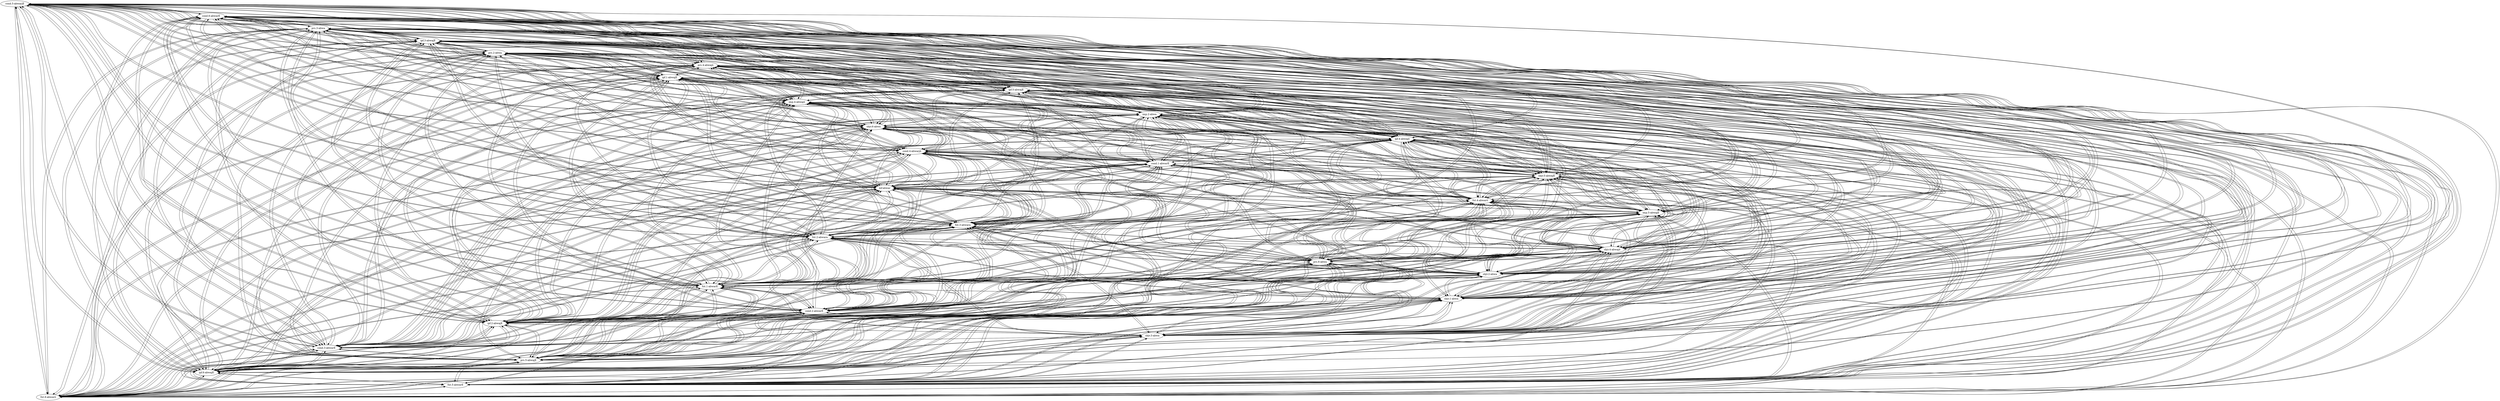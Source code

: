 strict digraph G {
"cond.5-abwarjE" [weight="0.45"];
"cond.6-abwarE" [weight="0.45"];
"fut.6-abwarô" [weight="0.45"];
"fut.5-abwarE" [weight="0.45"];
"ipf.6-abwajE" [weight="0.96"];
"prs.5-abwajE" [weight="0.96"];
"cond.3-abwarE" [weight="0.45"];
"sbjv.3-abwa" [weight="0.36"];
"ipf.2-abwajE" [weight="0.96"];
"cond.2-abwarE" [weight="0.45"];
"sbjv.1-abwa" [weight="0.36"];
"fut.1-abwarE" [weight="0.45"];
"sbjv.2-abwa" [weight="0.36"];
"prs.6-abwa" [weight="0.36"];
"sbjv.4-abwajô" [weight="0.86"];
"fut.2-abwara" [weight="0.45"];
"fut.3-abwara" [weight="0.45"];
"imp.5-abwajE" [weight="0.96"];
"fut.4-abwarô" [weight="0.45"];
"inf-abwar" [weight="0.09"];
"sbjv.5-abwajE" [weight="0.86"];
"cond.1-abwarE" [weight="0.45"];
"cond.4-abwarjô" [weight="0.45"];
"ipf.4-abwajô" [weight="0.86"];
"sbjv.6-abwa" [weight="0.36"];
"imp.2-abwa" [weight="0.5"];
"imp.4-abwajô" [weight="0.96"];
"ipf.5-abwajE" [weight="0.86"];
"ipf.1-abwajE" [weight="0.96"];
"prs.4-abwajô" [weight="0.96"];
"prs.2-abwa" [weight="0.5"];
"ipf.3-abwajE" [weight="0.96"];
"prs.3-abwa" [weight="0.5"];
"prs.5-abwajE" -> "cond.5-abwarjE"  [weight="0.1305"];
"prs.5-abwajE" -> "cond.6-abwarE"  [weight="0.1305"];
"prs.5-abwajE" -> "fut.5-abwarE"  [weight="0.1305"];
"prs.5-abwajE" -> "ipf.6-abwajE"  [weight="0.96"];
"prs.5-abwajE" -> "fut.6-abwarô"  [weight="0.1305"];
"prs.5-abwajE" -> "cond.3-abwarE"  [weight="0.1305"];
"prs.5-abwajE" -> "sbjv.3-abwa"  [weight="0.1224"];
"prs.5-abwajE" -> "ipf.2-abwajE"  [weight="0.96"];
"prs.5-abwajE" -> "prs.6-abwa"  [weight="0.1512"];
"prs.5-abwajE" -> "sbjv.1-abwa"  [weight="0.1224"];
"prs.5-abwajE" -> "fut.1-abwarE"  [weight="0.1305"];
"prs.5-abwajE" -> "sbjv.2-abwa"  [weight="0.1224"];
"prs.5-abwajE" -> "sbjv.4-abwajô"  [weight="0.86"];
"prs.5-abwajE" -> "fut.2-abwara"  [weight="0.1305"];
"prs.5-abwajE" -> "fut.3-abwara"  [weight="0.1305"];
"prs.5-abwajE" -> "imp.5-abwajE"  [weight="0.96"];
"prs.5-abwajE" -> "fut.4-abwarô"  [weight="0.1305"];
"prs.5-abwajE" -> "inf-abwar"  [weight="0.0108"];
"prs.5-abwajE" -> "sbjv.5-abwajE"  [weight="0.86"];
"prs.5-abwajE" -> "cond.1-abwarE"  [weight="0.1305"];
"prs.5-abwajE" -> "cond.4-abwarjô"  [weight="0.1305"];
"prs.5-abwajE" -> "ipf.4-abwajô"  [weight="0.86"];
"prs.5-abwajE" -> "sbjv.6-abwa"  [weight="0.1224"];
"prs.5-abwajE" -> "imp.2-abwa"  [weight="0.15"];
"prs.5-abwajE" -> "imp.4-abwajô"  [weight="0.96"];
"prs.5-abwajE" -> "ipf.5-abwajE"  [weight="0.86"];
"prs.5-abwajE" -> "ipf.1-abwajE"  [weight="0.96"];
"prs.5-abwajE" -> "prs.4-abwajô"  [weight="0.96"];
"prs.5-abwajE" -> "prs.2-abwa"  [weight="0.15"];
"prs.5-abwajE" -> "cond.2-abwarE"  [weight="0.1305"];
"prs.5-abwajE" -> "ipf.3-abwajE"  [weight="0.96"];
"prs.5-abwajE" -> "prs.3-abwa"  [weight="0.15"];
"cond.5-abwarjE" -> "prs.5-abwajE"  [weight="0.96"];
"cond.5-abwarjE" -> "cond.6-abwarE"  [weight="0.45"];
"cond.5-abwarjE" -> "fut.5-abwarE"  [weight="0.45"];
"cond.5-abwarjE" -> "ipf.6-abwajE"  [weight="0.96"];
"cond.5-abwarjE" -> "fut.6-abwarô"  [weight="0.45"];
"cond.5-abwarjE" -> "cond.3-abwarE"  [weight="0.45"];
"cond.5-abwarjE" -> "sbjv.3-abwa"  [weight="0.27"];
"cond.5-abwarjE" -> "ipf.2-abwajE"  [weight="0.96"];
"cond.5-abwarjE" -> "prs.6-abwa"  [weight="0.27"];
"cond.5-abwarjE" -> "sbjv.1-abwa"  [weight="0.27"];
"cond.5-abwarjE" -> "fut.1-abwarE"  [weight="0.45"];
"cond.5-abwarjE" -> "sbjv.2-abwa"  [weight="0.27"];
"cond.5-abwarjE" -> "sbjv.4-abwajô"  [weight="0.86"];
"cond.5-abwarjE" -> "fut.2-abwara"  [weight="0.45"];
"cond.5-abwarjE" -> "fut.3-abwara"  [weight="0.45"];
"cond.5-abwarjE" -> "imp.5-abwajE"  [weight="0.96"];
"cond.5-abwarjE" -> "fut.4-abwarô"  [weight="0.45"];
"cond.5-abwarjE" -> "inf-abwar"  [weight="0.0135"];
"cond.5-abwarjE" -> "sbjv.5-abwajE"  [weight="0.86"];
"cond.5-abwarjE" -> "cond.1-abwarE"  [weight="0.45"];
"cond.5-abwarjE" -> "cond.4-abwarjô"  [weight="0.45"];
"cond.5-abwarjE" -> "ipf.4-abwajô"  [weight="0.86"];
"cond.5-abwarjE" -> "sbjv.6-abwa"  [weight="0.27"];
"cond.5-abwarjE" -> "imp.2-abwa"  [weight="0.5"];
"cond.5-abwarjE" -> "imp.4-abwajô"  [weight="0.96"];
"cond.5-abwarjE" -> "ipf.5-abwajE"  [weight="0.86"];
"cond.5-abwarjE" -> "ipf.1-abwajE"  [weight="0.96"];
"cond.5-abwarjE" -> "prs.4-abwajô"  [weight="0.96"];
"cond.5-abwarjE" -> "prs.2-abwa"  [weight="0.5"];
"cond.5-abwarjE" -> "cond.2-abwarE"  [weight="0.45"];
"cond.5-abwarjE" -> "ipf.3-abwajE"  [weight="0.96"];
"cond.5-abwarjE" -> "prs.3-abwa"  [weight="0.5"];
"cond.6-abwarE" -> "prs.5-abwajE"  [weight="0.96"];
"cond.6-abwarE" -> "cond.5-abwarjE"  [weight="0.45"];
"cond.6-abwarE" -> "fut.5-abwarE"  [weight="0.45"];
"cond.6-abwarE" -> "ipf.6-abwajE"  [weight="0.96"];
"cond.6-abwarE" -> "fut.6-abwarô"  [weight="0.45"];
"cond.6-abwarE" -> "cond.3-abwarE"  [weight="0.45"];
"cond.6-abwarE" -> "sbjv.3-abwa"  [weight="0.27"];
"cond.6-abwarE" -> "ipf.2-abwajE"  [weight="0.96"];
"cond.6-abwarE" -> "prs.6-abwa"  [weight="0.27"];
"cond.6-abwarE" -> "sbjv.1-abwa"  [weight="0.27"];
"cond.6-abwarE" -> "fut.1-abwarE"  [weight="0.45"];
"cond.6-abwarE" -> "sbjv.2-abwa"  [weight="0.27"];
"cond.6-abwarE" -> "sbjv.4-abwajô"  [weight="0.86"];
"cond.6-abwarE" -> "fut.2-abwara"  [weight="0.45"];
"cond.6-abwarE" -> "fut.3-abwara"  [weight="0.45"];
"cond.6-abwarE" -> "imp.5-abwajE"  [weight="0.96"];
"cond.6-abwarE" -> "fut.4-abwarô"  [weight="0.45"];
"cond.6-abwarE" -> "inf-abwar"  [weight="0.0135"];
"cond.6-abwarE" -> "sbjv.5-abwajE"  [weight="0.86"];
"cond.6-abwarE" -> "cond.1-abwarE"  [weight="0.45"];
"cond.6-abwarE" -> "cond.4-abwarjô"  [weight="0.45"];
"cond.6-abwarE" -> "ipf.4-abwajô"  [weight="0.86"];
"cond.6-abwarE" -> "sbjv.6-abwa"  [weight="0.27"];
"cond.6-abwarE" -> "imp.2-abwa"  [weight="0.5"];
"cond.6-abwarE" -> "imp.4-abwajô"  [weight="0.96"];
"cond.6-abwarE" -> "ipf.5-abwajE"  [weight="0.86"];
"cond.6-abwarE" -> "ipf.1-abwajE"  [weight="0.96"];
"cond.6-abwarE" -> "prs.4-abwajô"  [weight="0.96"];
"cond.6-abwarE" -> "prs.2-abwa"  [weight="0.5"];
"cond.6-abwarE" -> "cond.2-abwarE"  [weight="0.45"];
"cond.6-abwarE" -> "ipf.3-abwajE"  [weight="0.96"];
"cond.6-abwarE" -> "prs.3-abwa"  [weight="0.5"];
"fut.5-abwarE" -> "prs.5-abwajE"  [weight="0.96"];
"fut.5-abwarE" -> "cond.5-abwarjE"  [weight="0.45"];
"fut.5-abwarE" -> "cond.6-abwarE"  [weight="0.45"];
"fut.5-abwarE" -> "ipf.6-abwajE"  [weight="0.96"];
"fut.5-abwarE" -> "fut.6-abwarô"  [weight="0.45"];
"fut.5-abwarE" -> "cond.3-abwarE"  [weight="0.45"];
"fut.5-abwarE" -> "sbjv.3-abwa"  [weight="0.27"];
"fut.5-abwarE" -> "ipf.2-abwajE"  [weight="0.96"];
"fut.5-abwarE" -> "prs.6-abwa"  [weight="0.27"];
"fut.5-abwarE" -> "sbjv.1-abwa"  [weight="0.27"];
"fut.5-abwarE" -> "fut.1-abwarE"  [weight="0.45"];
"fut.5-abwarE" -> "sbjv.2-abwa"  [weight="0.27"];
"fut.5-abwarE" -> "sbjv.4-abwajô"  [weight="0.86"];
"fut.5-abwarE" -> "fut.2-abwara"  [weight="0.45"];
"fut.5-abwarE" -> "fut.3-abwara"  [weight="0.45"];
"fut.5-abwarE" -> "imp.5-abwajE"  [weight="0.96"];
"fut.5-abwarE" -> "fut.4-abwarô"  [weight="0.45"];
"fut.5-abwarE" -> "inf-abwar"  [weight="0.0135"];
"fut.5-abwarE" -> "sbjv.5-abwajE"  [weight="0.86"];
"fut.5-abwarE" -> "cond.1-abwarE"  [weight="0.45"];
"fut.5-abwarE" -> "cond.4-abwarjô"  [weight="0.45"];
"fut.5-abwarE" -> "ipf.4-abwajô"  [weight="0.86"];
"fut.5-abwarE" -> "sbjv.6-abwa"  [weight="0.27"];
"fut.5-abwarE" -> "imp.2-abwa"  [weight="0.5"];
"fut.5-abwarE" -> "imp.4-abwajô"  [weight="0.96"];
"fut.5-abwarE" -> "ipf.5-abwajE"  [weight="0.86"];
"fut.5-abwarE" -> "ipf.1-abwajE"  [weight="0.96"];
"fut.5-abwarE" -> "prs.4-abwajô"  [weight="0.96"];
"fut.5-abwarE" -> "prs.2-abwa"  [weight="0.5"];
"fut.5-abwarE" -> "cond.2-abwarE"  [weight="0.45"];
"fut.5-abwarE" -> "ipf.3-abwajE"  [weight="0.96"];
"fut.5-abwarE" -> "prs.3-abwa"  [weight="0.5"];
"ipf.6-abwajE" -> "prs.5-abwajE"  [weight="0.96"];
"ipf.6-abwajE" -> "cond.5-abwarjE"  [weight="0.1305"];
"ipf.6-abwajE" -> "cond.6-abwarE"  [weight="0.1305"];
"ipf.6-abwajE" -> "fut.5-abwarE"  [weight="0.1305"];
"ipf.6-abwajE" -> "fut.6-abwarô"  [weight="0.1305"];
"ipf.6-abwajE" -> "cond.3-abwarE"  [weight="0.1305"];
"ipf.6-abwajE" -> "sbjv.3-abwa"  [weight="0.1224"];
"ipf.6-abwajE" -> "ipf.2-abwajE"  [weight="0.96"];
"ipf.6-abwajE" -> "prs.6-abwa"  [weight="0.1512"];
"ipf.6-abwajE" -> "sbjv.1-abwa"  [weight="0.1224"];
"ipf.6-abwajE" -> "fut.1-abwarE"  [weight="0.1305"];
"ipf.6-abwajE" -> "sbjv.2-abwa"  [weight="0.1224"];
"ipf.6-abwajE" -> "sbjv.4-abwajô"  [weight="0.86"];
"ipf.6-abwajE" -> "fut.2-abwara"  [weight="0.1305"];
"ipf.6-abwajE" -> "fut.3-abwara"  [weight="0.1305"];
"ipf.6-abwajE" -> "imp.5-abwajE"  [weight="0.96"];
"ipf.6-abwajE" -> "fut.4-abwarô"  [weight="0.1305"];
"ipf.6-abwajE" -> "inf-abwar"  [weight="0.0108"];
"ipf.6-abwajE" -> "sbjv.5-abwajE"  [weight="0.86"];
"ipf.6-abwajE" -> "cond.1-abwarE"  [weight="0.1305"];
"ipf.6-abwajE" -> "cond.4-abwarjô"  [weight="0.1305"];
"ipf.6-abwajE" -> "ipf.4-abwajô"  [weight="0.86"];
"ipf.6-abwajE" -> "sbjv.6-abwa"  [weight="0.1224"];
"ipf.6-abwajE" -> "imp.2-abwa"  [weight="0.15"];
"ipf.6-abwajE" -> "imp.4-abwajô"  [weight="0.96"];
"ipf.6-abwajE" -> "ipf.5-abwajE"  [weight="0.86"];
"ipf.6-abwajE" -> "ipf.1-abwajE"  [weight="0.96"];
"ipf.6-abwajE" -> "prs.4-abwajô"  [weight="0.96"];
"ipf.6-abwajE" -> "prs.2-abwa"  [weight="0.15"];
"ipf.6-abwajE" -> "cond.2-abwarE"  [weight="0.1305"];
"ipf.6-abwajE" -> "ipf.3-abwajE"  [weight="0.96"];
"ipf.6-abwajE" -> "prs.3-abwa"  [weight="0.15"];
"fut.6-abwarô" -> "prs.5-abwajE"  [weight="0.96"];
"fut.6-abwarô" -> "cond.5-abwarjE"  [weight="0.45"];
"fut.6-abwarô" -> "cond.6-abwarE"  [weight="0.45"];
"fut.6-abwarô" -> "fut.5-abwarE"  [weight="0.45"];
"fut.6-abwarô" -> "ipf.6-abwajE"  [weight="0.96"];
"fut.6-abwarô" -> "cond.3-abwarE"  [weight="0.45"];
"fut.6-abwarô" -> "sbjv.3-abwa"  [weight="0.27"];
"fut.6-abwarô" -> "ipf.2-abwajE"  [weight="0.96"];
"fut.6-abwarô" -> "prs.6-abwa"  [weight="0.27"];
"fut.6-abwarô" -> "sbjv.1-abwa"  [weight="0.27"];
"fut.6-abwarô" -> "fut.1-abwarE"  [weight="0.45"];
"fut.6-abwarô" -> "sbjv.2-abwa"  [weight="0.27"];
"fut.6-abwarô" -> "sbjv.4-abwajô"  [weight="0.86"];
"fut.6-abwarô" -> "fut.2-abwara"  [weight="0.45"];
"fut.6-abwarô" -> "fut.3-abwara"  [weight="0.45"];
"fut.6-abwarô" -> "imp.5-abwajE"  [weight="0.96"];
"fut.6-abwarô" -> "fut.4-abwarô"  [weight="0.45"];
"fut.6-abwarô" -> "inf-abwar"  [weight="0.0135"];
"fut.6-abwarô" -> "sbjv.5-abwajE"  [weight="0.86"];
"fut.6-abwarô" -> "cond.1-abwarE"  [weight="0.45"];
"fut.6-abwarô" -> "cond.4-abwarjô"  [weight="0.45"];
"fut.6-abwarô" -> "ipf.4-abwajô"  [weight="0.86"];
"fut.6-abwarô" -> "sbjv.6-abwa"  [weight="0.27"];
"fut.6-abwarô" -> "imp.2-abwa"  [weight="0.5"];
"fut.6-abwarô" -> "imp.4-abwajô"  [weight="0.96"];
"fut.6-abwarô" -> "ipf.5-abwajE"  [weight="0.86"];
"fut.6-abwarô" -> "ipf.1-abwajE"  [weight="0.96"];
"fut.6-abwarô" -> "prs.4-abwajô"  [weight="0.96"];
"fut.6-abwarô" -> "prs.2-abwa"  [weight="0.5"];
"fut.6-abwarô" -> "cond.2-abwarE"  [weight="0.45"];
"fut.6-abwarô" -> "ipf.3-abwajE"  [weight="0.96"];
"fut.6-abwarô" -> "prs.3-abwa"  [weight="0.5"];
"cond.3-abwarE" -> "prs.5-abwajE"  [weight="0.96"];
"cond.3-abwarE" -> "cond.5-abwarjE"  [weight="0.45"];
"cond.3-abwarE" -> "cond.6-abwarE"  [weight="0.45"];
"cond.3-abwarE" -> "fut.5-abwarE"  [weight="0.45"];
"cond.3-abwarE" -> "ipf.6-abwajE"  [weight="0.96"];
"cond.3-abwarE" -> "fut.6-abwarô"  [weight="0.45"];
"cond.3-abwarE" -> "sbjv.3-abwa"  [weight="0.27"];
"cond.3-abwarE" -> "ipf.2-abwajE"  [weight="0.96"];
"cond.3-abwarE" -> "prs.6-abwa"  [weight="0.27"];
"cond.3-abwarE" -> "sbjv.1-abwa"  [weight="0.27"];
"cond.3-abwarE" -> "fut.1-abwarE"  [weight="0.45"];
"cond.3-abwarE" -> "sbjv.2-abwa"  [weight="0.27"];
"cond.3-abwarE" -> "sbjv.4-abwajô"  [weight="0.86"];
"cond.3-abwarE" -> "fut.2-abwara"  [weight="0.45"];
"cond.3-abwarE" -> "fut.3-abwara"  [weight="0.45"];
"cond.3-abwarE" -> "imp.5-abwajE"  [weight="0.96"];
"cond.3-abwarE" -> "fut.4-abwarô"  [weight="0.45"];
"cond.3-abwarE" -> "inf-abwar"  [weight="0.0135"];
"cond.3-abwarE" -> "sbjv.5-abwajE"  [weight="0.86"];
"cond.3-abwarE" -> "cond.1-abwarE"  [weight="0.45"];
"cond.3-abwarE" -> "cond.4-abwarjô"  [weight="0.45"];
"cond.3-abwarE" -> "ipf.4-abwajô"  [weight="0.86"];
"cond.3-abwarE" -> "sbjv.6-abwa"  [weight="0.27"];
"cond.3-abwarE" -> "imp.2-abwa"  [weight="0.5"];
"cond.3-abwarE" -> "imp.4-abwajô"  [weight="0.96"];
"cond.3-abwarE" -> "ipf.5-abwajE"  [weight="0.86"];
"cond.3-abwarE" -> "ipf.1-abwajE"  [weight="0.96"];
"cond.3-abwarE" -> "prs.4-abwajô"  [weight="0.96"];
"cond.3-abwarE" -> "prs.2-abwa"  [weight="0.5"];
"cond.3-abwarE" -> "cond.2-abwarE"  [weight="0.45"];
"cond.3-abwarE" -> "ipf.3-abwajE"  [weight="0.96"];
"cond.3-abwarE" -> "prs.3-abwa"  [weight="0.5"];
"sbjv.3-abwa" -> "cond.5-abwarjE"  [weight="0.45"];
"sbjv.3-abwa" -> "cond.6-abwarE"  [weight="0.45"];
"sbjv.3-abwa" -> "fut.5-abwarE"  [weight="0.45"];
"sbjv.3-abwa" -> "ipf.6-abwajE"  [weight="0.96"];
"sbjv.3-abwa" -> "fut.6-abwarô"  [weight="0.45"];
"sbjv.3-abwa" -> "cond.3-abwarE"  [weight="0.45"];
"sbjv.3-abwa" -> "prs.5-abwajE"  [weight="0.96"];
"sbjv.3-abwa" -> "ipf.2-abwajE"  [weight="0.96"];
"sbjv.3-abwa" -> "prs.6-abwa"  [weight="0.36"];
"sbjv.3-abwa" -> "sbjv.1-abwa"  [weight="0.36"];
"sbjv.3-abwa" -> "fut.1-abwarE"  [weight="0.45"];
"sbjv.3-abwa" -> "sbjv.2-abwa"  [weight="0.36"];
"sbjv.3-abwa" -> "sbjv.4-abwajô"  [weight="0.86"];
"sbjv.3-abwa" -> "fut.2-abwara"  [weight="0.45"];
"sbjv.3-abwa" -> "fut.3-abwara"  [weight="0.45"];
"sbjv.3-abwa" -> "imp.5-abwajE"  [weight="0.96"];
"sbjv.3-abwa" -> "fut.4-abwarô"  [weight="0.45"];
"sbjv.3-abwa" -> "inf-abwar"  [weight="0.0153"];
"sbjv.3-abwa" -> "sbjv.5-abwajE"  [weight="0.86"];
"sbjv.3-abwa" -> "cond.1-abwarE"  [weight="0.45"];
"sbjv.3-abwa" -> "cond.4-abwarjô"  [weight="0.45"];
"sbjv.3-abwa" -> "ipf.4-abwajô"  [weight="0.86"];
"sbjv.3-abwa" -> "sbjv.6-abwa"  [weight="0.36"];
"sbjv.3-abwa" -> "imp.2-abwa"  [weight="0.5"];
"sbjv.3-abwa" -> "imp.4-abwajô"  [weight="0.96"];
"sbjv.3-abwa" -> "ipf.5-abwajE"  [weight="0.86"];
"sbjv.3-abwa" -> "ipf.1-abwajE"  [weight="0.96"];
"sbjv.3-abwa" -> "prs.4-abwajô"  [weight="0.96"];
"sbjv.3-abwa" -> "prs.2-abwa"  [weight="0.5"];
"sbjv.3-abwa" -> "cond.2-abwarE"  [weight="0.45"];
"sbjv.3-abwa" -> "ipf.3-abwajE"  [weight="0.96"];
"sbjv.3-abwa" -> "prs.3-abwa"  [weight="0.5"];
"ipf.2-abwajE" -> "prs.5-abwajE"  [weight="0.96"];
"ipf.2-abwajE" -> "cond.5-abwarjE"  [weight="0.1305"];
"ipf.2-abwajE" -> "cond.6-abwarE"  [weight="0.1305"];
"ipf.2-abwajE" -> "fut.5-abwarE"  [weight="0.1305"];
"ipf.2-abwajE" -> "ipf.6-abwajE"  [weight="0.96"];
"ipf.2-abwajE" -> "fut.6-abwarô"  [weight="0.1305"];
"ipf.2-abwajE" -> "cond.3-abwarE"  [weight="0.1305"];
"ipf.2-abwajE" -> "sbjv.3-abwa"  [weight="0.1224"];
"ipf.2-abwajE" -> "cond.2-abwarE"  [weight="0.1305"];
"ipf.2-abwajE" -> "prs.6-abwa"  [weight="0.1512"];
"ipf.2-abwajE" -> "sbjv.1-abwa"  [weight="0.1224"];
"ipf.2-abwajE" -> "fut.1-abwarE"  [weight="0.1305"];
"ipf.2-abwajE" -> "sbjv.2-abwa"  [weight="0.1224"];
"ipf.2-abwajE" -> "sbjv.4-abwajô"  [weight="0.86"];
"ipf.2-abwajE" -> "fut.2-abwara"  [weight="0.1305"];
"ipf.2-abwajE" -> "fut.3-abwara"  [weight="0.1305"];
"ipf.2-abwajE" -> "imp.5-abwajE"  [weight="0.96"];
"ipf.2-abwajE" -> "fut.4-abwarô"  [weight="0.1305"];
"ipf.2-abwajE" -> "inf-abwar"  [weight="0.0108"];
"ipf.2-abwajE" -> "sbjv.5-abwajE"  [weight="0.86"];
"ipf.2-abwajE" -> "cond.1-abwarE"  [weight="0.1305"];
"ipf.2-abwajE" -> "cond.4-abwarjô"  [weight="0.1305"];
"ipf.2-abwajE" -> "ipf.4-abwajô"  [weight="0.86"];
"ipf.2-abwajE" -> "sbjv.6-abwa"  [weight="0.1224"];
"ipf.2-abwajE" -> "imp.2-abwa"  [weight="0.15"];
"ipf.2-abwajE" -> "imp.4-abwajô"  [weight="0.96"];
"ipf.2-abwajE" -> "ipf.5-abwajE"  [weight="0.86"];
"ipf.2-abwajE" -> "ipf.1-abwajE"  [weight="0.96"];
"ipf.2-abwajE" -> "prs.4-abwajô"  [weight="0.96"];
"ipf.2-abwajE" -> "prs.2-abwa"  [weight="0.15"];
"ipf.2-abwajE" -> "ipf.3-abwajE"  [weight="0.96"];
"ipf.2-abwajE" -> "prs.3-abwa"  [weight="0.15"];
"prs.6-abwa" -> "prs.5-abwajE"  [weight="0.96"];
"prs.6-abwa" -> "cond.5-abwarjE"  [weight="0.45"];
"prs.6-abwa" -> "cond.6-abwarE"  [weight="0.45"];
"prs.6-abwa" -> "fut.5-abwarE"  [weight="0.45"];
"prs.6-abwa" -> "ipf.6-abwajE"  [weight="0.96"];
"prs.6-abwa" -> "fut.6-abwarô"  [weight="0.45"];
"prs.6-abwa" -> "cond.3-abwarE"  [weight="0.45"];
"prs.6-abwa" -> "sbjv.3-abwa"  [weight="0.36"];
"prs.6-abwa" -> "ipf.2-abwajE"  [weight="0.96"];
"prs.6-abwa" -> "cond.2-abwarE"  [weight="0.45"];
"prs.6-abwa" -> "sbjv.1-abwa"  [weight="0.36"];
"prs.6-abwa" -> "fut.1-abwarE"  [weight="0.45"];
"prs.6-abwa" -> "sbjv.2-abwa"  [weight="0.36"];
"prs.6-abwa" -> "sbjv.4-abwajô"  [weight="0.86"];
"prs.6-abwa" -> "fut.2-abwara"  [weight="0.45"];
"prs.6-abwa" -> "fut.3-abwara"  [weight="0.45"];
"prs.6-abwa" -> "imp.5-abwajE"  [weight="0.96"];
"prs.6-abwa" -> "fut.4-abwarô"  [weight="0.45"];
"prs.6-abwa" -> "inf-abwar"  [weight="0.0153"];
"prs.6-abwa" -> "sbjv.5-abwajE"  [weight="0.86"];
"prs.6-abwa" -> "cond.1-abwarE"  [weight="0.45"];
"prs.6-abwa" -> "cond.4-abwarjô"  [weight="0.45"];
"prs.6-abwa" -> "ipf.4-abwajô"  [weight="0.86"];
"prs.6-abwa" -> "sbjv.6-abwa"  [weight="0.36"];
"prs.6-abwa" -> "imp.2-abwa"  [weight="0.5"];
"prs.6-abwa" -> "imp.4-abwajô"  [weight="0.96"];
"prs.6-abwa" -> "ipf.5-abwajE"  [weight="0.86"];
"prs.6-abwa" -> "ipf.1-abwajE"  [weight="0.96"];
"prs.6-abwa" -> "prs.4-abwajô"  [weight="0.96"];
"prs.6-abwa" -> "prs.2-abwa"  [weight="0.5"];
"prs.6-abwa" -> "ipf.3-abwajE"  [weight="0.96"];
"prs.6-abwa" -> "prs.3-abwa"  [weight="0.5"];
"sbjv.1-abwa" -> "prs.5-abwajE"  [weight="0.96"];
"sbjv.1-abwa" -> "cond.5-abwarjE"  [weight="0.45"];
"sbjv.1-abwa" -> "cond.6-abwarE"  [weight="0.45"];
"sbjv.1-abwa" -> "fut.5-abwarE"  [weight="0.45"];
"sbjv.1-abwa" -> "ipf.6-abwajE"  [weight="0.96"];
"sbjv.1-abwa" -> "fut.6-abwarô"  [weight="0.45"];
"sbjv.1-abwa" -> "cond.3-abwarE"  [weight="0.45"];
"sbjv.1-abwa" -> "sbjv.3-abwa"  [weight="0.36"];
"sbjv.1-abwa" -> "ipf.2-abwajE"  [weight="0.96"];
"sbjv.1-abwa" -> "prs.6-abwa"  [weight="0.36"];
"sbjv.1-abwa" -> "fut.1-abwarE"  [weight="0.45"];
"sbjv.1-abwa" -> "sbjv.2-abwa"  [weight="0.36"];
"sbjv.1-abwa" -> "sbjv.4-abwajô"  [weight="0.86"];
"sbjv.1-abwa" -> "fut.2-abwara"  [weight="0.45"];
"sbjv.1-abwa" -> "fut.3-abwara"  [weight="0.45"];
"sbjv.1-abwa" -> "imp.5-abwajE"  [weight="0.96"];
"sbjv.1-abwa" -> "fut.4-abwarô"  [weight="0.45"];
"sbjv.1-abwa" -> "inf-abwar"  [weight="0.0153"];
"sbjv.1-abwa" -> "sbjv.5-abwajE"  [weight="0.86"];
"sbjv.1-abwa" -> "cond.1-abwarE"  [weight="0.45"];
"sbjv.1-abwa" -> "cond.4-abwarjô"  [weight="0.45"];
"sbjv.1-abwa" -> "ipf.4-abwajô"  [weight="0.86"];
"sbjv.1-abwa" -> "sbjv.6-abwa"  [weight="0.36"];
"sbjv.1-abwa" -> "imp.2-abwa"  [weight="0.5"];
"sbjv.1-abwa" -> "imp.4-abwajô"  [weight="0.96"];
"sbjv.1-abwa" -> "ipf.5-abwajE"  [weight="0.86"];
"sbjv.1-abwa" -> "ipf.1-abwajE"  [weight="0.96"];
"sbjv.1-abwa" -> "prs.4-abwajô"  [weight="0.96"];
"sbjv.1-abwa" -> "prs.2-abwa"  [weight="0.5"];
"sbjv.1-abwa" -> "cond.2-abwarE"  [weight="0.45"];
"sbjv.1-abwa" -> "ipf.3-abwajE"  [weight="0.96"];
"sbjv.1-abwa" -> "prs.3-abwa"  [weight="0.5"];
"fut.1-abwarE" -> "prs.5-abwajE"  [weight="0.96"];
"fut.1-abwarE" -> "cond.5-abwarjE"  [weight="0.45"];
"fut.1-abwarE" -> "cond.6-abwarE"  [weight="0.45"];
"fut.1-abwarE" -> "fut.5-abwarE"  [weight="0.45"];
"fut.1-abwarE" -> "ipf.6-abwajE"  [weight="0.96"];
"fut.1-abwarE" -> "fut.6-abwarô"  [weight="0.45"];
"fut.1-abwarE" -> "cond.3-abwarE"  [weight="0.45"];
"fut.1-abwarE" -> "sbjv.3-abwa"  [weight="0.27"];
"fut.1-abwarE" -> "ipf.2-abwajE"  [weight="0.96"];
"fut.1-abwarE" -> "prs.6-abwa"  [weight="0.27"];
"fut.1-abwarE" -> "sbjv.1-abwa"  [weight="0.27"];
"fut.1-abwarE" -> "sbjv.2-abwa"  [weight="0.27"];
"fut.1-abwarE" -> "sbjv.4-abwajô"  [weight="0.86"];
"fut.1-abwarE" -> "fut.2-abwara"  [weight="0.45"];
"fut.1-abwarE" -> "fut.3-abwara"  [weight="0.45"];
"fut.1-abwarE" -> "imp.5-abwajE"  [weight="0.96"];
"fut.1-abwarE" -> "fut.4-abwarô"  [weight="0.45"];
"fut.1-abwarE" -> "inf-abwar"  [weight="0.0135"];
"fut.1-abwarE" -> "sbjv.5-abwajE"  [weight="0.86"];
"fut.1-abwarE" -> "cond.1-abwarE"  [weight="0.45"];
"fut.1-abwarE" -> "cond.4-abwarjô"  [weight="0.45"];
"fut.1-abwarE" -> "ipf.4-abwajô"  [weight="0.86"];
"fut.1-abwarE" -> "sbjv.6-abwa"  [weight="0.27"];
"fut.1-abwarE" -> "imp.2-abwa"  [weight="0.5"];
"fut.1-abwarE" -> "imp.4-abwajô"  [weight="0.96"];
"fut.1-abwarE" -> "ipf.5-abwajE"  [weight="0.86"];
"fut.1-abwarE" -> "ipf.1-abwajE"  [weight="0.96"];
"fut.1-abwarE" -> "prs.4-abwajô"  [weight="0.96"];
"fut.1-abwarE" -> "prs.2-abwa"  [weight="0.5"];
"fut.1-abwarE" -> "cond.2-abwarE"  [weight="0.45"];
"fut.1-abwarE" -> "ipf.3-abwajE"  [weight="0.96"];
"fut.1-abwarE" -> "prs.3-abwa"  [weight="0.5"];
"sbjv.2-abwa" -> "prs.5-abwajE"  [weight="0.96"];
"sbjv.2-abwa" -> "cond.5-abwarjE"  [weight="0.45"];
"sbjv.2-abwa" -> "cond.6-abwarE"  [weight="0.45"];
"sbjv.2-abwa" -> "fut.5-abwarE"  [weight="0.45"];
"sbjv.2-abwa" -> "ipf.6-abwajE"  [weight="0.96"];
"sbjv.2-abwa" -> "fut.6-abwarô"  [weight="0.45"];
"sbjv.2-abwa" -> "cond.3-abwarE"  [weight="0.45"];
"sbjv.2-abwa" -> "sbjv.3-abwa"  [weight="0.36"];
"sbjv.2-abwa" -> "ipf.2-abwajE"  [weight="0.96"];
"sbjv.2-abwa" -> "prs.6-abwa"  [weight="0.36"];
"sbjv.2-abwa" -> "sbjv.1-abwa"  [weight="0.36"];
"sbjv.2-abwa" -> "fut.1-abwarE"  [weight="0.45"];
"sbjv.2-abwa" -> "sbjv.4-abwajô"  [weight="0.86"];
"sbjv.2-abwa" -> "fut.2-abwara"  [weight="0.45"];
"sbjv.2-abwa" -> "fut.3-abwara"  [weight="0.45"];
"sbjv.2-abwa" -> "imp.5-abwajE"  [weight="0.96"];
"sbjv.2-abwa" -> "fut.4-abwarô"  [weight="0.45"];
"sbjv.2-abwa" -> "inf-abwar"  [weight="0.0153"];
"sbjv.2-abwa" -> "sbjv.5-abwajE"  [weight="0.86"];
"sbjv.2-abwa" -> "cond.1-abwarE"  [weight="0.45"];
"sbjv.2-abwa" -> "cond.4-abwarjô"  [weight="0.45"];
"sbjv.2-abwa" -> "ipf.4-abwajô"  [weight="0.86"];
"sbjv.2-abwa" -> "sbjv.6-abwa"  [weight="0.36"];
"sbjv.2-abwa" -> "imp.2-abwa"  [weight="0.5"];
"sbjv.2-abwa" -> "imp.4-abwajô"  [weight="0.96"];
"sbjv.2-abwa" -> "ipf.5-abwajE"  [weight="0.86"];
"sbjv.2-abwa" -> "ipf.1-abwajE"  [weight="0.96"];
"sbjv.2-abwa" -> "prs.4-abwajô"  [weight="0.96"];
"sbjv.2-abwa" -> "prs.2-abwa"  [weight="0.5"];
"sbjv.2-abwa" -> "cond.2-abwarE"  [weight="0.45"];
"sbjv.2-abwa" -> "ipf.3-abwajE"  [weight="0.96"];
"sbjv.2-abwa" -> "prs.3-abwa"  [weight="0.5"];
"sbjv.4-abwajô" -> "cond.5-abwarjE"  [weight="0.2655"];
"sbjv.4-abwajô" -> "cond.6-abwarE"  [weight="0.2655"];
"sbjv.4-abwajô" -> "fut.5-abwarE"  [weight="0.2655"];
"sbjv.4-abwajô" -> "ipf.6-abwajE"  [weight="0.96"];
"sbjv.4-abwajô" -> "fut.6-abwarô"  [weight="0.2655"];
"sbjv.4-abwajô" -> "cond.3-abwarE"  [weight="0.2655"];
"sbjv.4-abwajô" -> "prs.5-abwajE"  [weight="0.96"];
"sbjv.4-abwajô" -> "ipf.2-abwajE"  [weight="0.96"];
"sbjv.4-abwajô" -> "prs.6-abwa"  [weight="0.1764"];
"sbjv.4-abwajô" -> "sbjv.1-abwa"  [weight="0.1656"];
"sbjv.4-abwajô" -> "fut.1-abwarE"  [weight="0.2655"];
"sbjv.4-abwajô" -> "sbjv.2-abwa"  [weight="0.1656"];
"sbjv.4-abwajô" -> "fut.2-abwara"  [weight="0.2655"];
"sbjv.4-abwajô" -> "fut.3-abwara"  [weight="0.2655"];
"sbjv.4-abwajô" -> "imp.5-abwajE"  [weight="0.96"];
"sbjv.4-abwajô" -> "fut.4-abwarô"  [weight="0.2655"];
"sbjv.4-abwajô" -> "inf-abwar"  [weight="0.0099"];
"sbjv.4-abwajô" -> "sbjv.5-abwajE"  [weight="0.86"];
"sbjv.4-abwajô" -> "cond.1-abwarE"  [weight="0.2655"];
"sbjv.4-abwajô" -> "cond.4-abwarjô"  [weight="0.2655"];
"sbjv.4-abwajô" -> "ipf.4-abwajô"  [weight="0.86"];
"sbjv.4-abwajô" -> "sbjv.6-abwa"  [weight="0.1656"];
"sbjv.4-abwajô" -> "imp.2-abwa"  [weight="0.23"];
"sbjv.4-abwajô" -> "imp.4-abwajô"  [weight="0.96"];
"sbjv.4-abwajô" -> "ipf.5-abwajE"  [weight="0.86"];
"sbjv.4-abwajô" -> "ipf.1-abwajE"  [weight="0.96"];
"sbjv.4-abwajô" -> "prs.4-abwajô"  [weight="0.96"];
"sbjv.4-abwajô" -> "sbjv.3-abwa"  [weight="0.1656"];
"sbjv.4-abwajô" -> "prs.2-abwa"  [weight="0.23"];
"sbjv.4-abwajô" -> "cond.2-abwarE"  [weight="0.2655"];
"sbjv.4-abwajô" -> "ipf.3-abwajE"  [weight="0.96"];
"sbjv.4-abwajô" -> "prs.3-abwa"  [weight="0.23"];
"fut.2-abwara" -> "prs.5-abwajE"  [weight="0.96"];
"fut.2-abwara" -> "cond.5-abwarjE"  [weight="0.45"];
"fut.2-abwara" -> "cond.6-abwarE"  [weight="0.45"];
"fut.2-abwara" -> "fut.5-abwarE"  [weight="0.45"];
"fut.2-abwara" -> "ipf.6-abwajE"  [weight="0.96"];
"fut.2-abwara" -> "fut.6-abwarô"  [weight="0.45"];
"fut.2-abwara" -> "cond.3-abwarE"  [weight="0.45"];
"fut.2-abwara" -> "sbjv.3-abwa"  [weight="0.27"];
"fut.2-abwara" -> "ipf.2-abwajE"  [weight="0.96"];
"fut.2-abwara" -> "prs.6-abwa"  [weight="0.27"];
"fut.2-abwara" -> "sbjv.1-abwa"  [weight="0.27"];
"fut.2-abwara" -> "fut.1-abwarE"  [weight="0.45"];
"fut.2-abwara" -> "sbjv.2-abwa"  [weight="0.27"];
"fut.2-abwara" -> "sbjv.4-abwajô"  [weight="0.86"];
"fut.2-abwara" -> "fut.3-abwara"  [weight="0.45"];
"fut.2-abwara" -> "imp.5-abwajE"  [weight="0.96"];
"fut.2-abwara" -> "fut.4-abwarô"  [weight="0.45"];
"fut.2-abwara" -> "inf-abwar"  [weight="0.0135"];
"fut.2-abwara" -> "sbjv.5-abwajE"  [weight="0.86"];
"fut.2-abwara" -> "cond.1-abwarE"  [weight="0.45"];
"fut.2-abwara" -> "cond.4-abwarjô"  [weight="0.45"];
"fut.2-abwara" -> "ipf.4-abwajô"  [weight="0.86"];
"fut.2-abwara" -> "sbjv.6-abwa"  [weight="0.27"];
"fut.2-abwara" -> "imp.2-abwa"  [weight="0.5"];
"fut.2-abwara" -> "imp.4-abwajô"  [weight="0.96"];
"fut.2-abwara" -> "ipf.5-abwajE"  [weight="0.86"];
"fut.2-abwara" -> "ipf.1-abwajE"  [weight="0.96"];
"fut.2-abwara" -> "prs.4-abwajô"  [weight="0.96"];
"fut.2-abwara" -> "prs.2-abwa"  [weight="0.5"];
"fut.2-abwara" -> "cond.2-abwarE"  [weight="0.45"];
"fut.2-abwara" -> "ipf.3-abwajE"  [weight="0.96"];
"fut.2-abwara" -> "prs.3-abwa"  [weight="0.5"];
"fut.3-abwara" -> "prs.5-abwajE"  [weight="0.96"];
"fut.3-abwara" -> "cond.5-abwarjE"  [weight="0.45"];
"fut.3-abwara" -> "cond.6-abwarE"  [weight="0.45"];
"fut.3-abwara" -> "fut.5-abwarE"  [weight="0.45"];
"fut.3-abwara" -> "ipf.6-abwajE"  [weight="0.96"];
"fut.3-abwara" -> "fut.6-abwarô"  [weight="0.45"];
"fut.3-abwara" -> "cond.3-abwarE"  [weight="0.45"];
"fut.3-abwara" -> "sbjv.3-abwa"  [weight="0.27"];
"fut.3-abwara" -> "ipf.2-abwajE"  [weight="0.96"];
"fut.3-abwara" -> "prs.6-abwa"  [weight="0.27"];
"fut.3-abwara" -> "sbjv.1-abwa"  [weight="0.27"];
"fut.3-abwara" -> "fut.1-abwarE"  [weight="0.45"];
"fut.3-abwara" -> "sbjv.2-abwa"  [weight="0.27"];
"fut.3-abwara" -> "sbjv.4-abwajô"  [weight="0.86"];
"fut.3-abwara" -> "fut.2-abwara"  [weight="0.45"];
"fut.3-abwara" -> "imp.5-abwajE"  [weight="0.96"];
"fut.3-abwara" -> "fut.4-abwarô"  [weight="0.45"];
"fut.3-abwara" -> "inf-abwar"  [weight="0.0135"];
"fut.3-abwara" -> "sbjv.5-abwajE"  [weight="0.86"];
"fut.3-abwara" -> "cond.1-abwarE"  [weight="0.45"];
"fut.3-abwara" -> "cond.4-abwarjô"  [weight="0.45"];
"fut.3-abwara" -> "ipf.4-abwajô"  [weight="0.86"];
"fut.3-abwara" -> "sbjv.6-abwa"  [weight="0.27"];
"fut.3-abwara" -> "imp.2-abwa"  [weight="0.5"];
"fut.3-abwara" -> "imp.4-abwajô"  [weight="0.96"];
"fut.3-abwara" -> "ipf.5-abwajE"  [weight="0.86"];
"fut.3-abwara" -> "ipf.1-abwajE"  [weight="0.96"];
"fut.3-abwara" -> "prs.4-abwajô"  [weight="0.96"];
"fut.3-abwara" -> "prs.2-abwa"  [weight="0.5"];
"fut.3-abwara" -> "cond.2-abwarE"  [weight="0.45"];
"fut.3-abwara" -> "ipf.3-abwajE"  [weight="0.96"];
"fut.3-abwara" -> "prs.3-abwa"  [weight="0.5"];
"imp.5-abwajE" -> "prs.5-abwajE"  [weight="0.96"];
"imp.5-abwajE" -> "cond.5-abwarjE"  [weight="0.1305"];
"imp.5-abwajE" -> "cond.6-abwarE"  [weight="0.1305"];
"imp.5-abwajE" -> "fut.5-abwarE"  [weight="0.1305"];
"imp.5-abwajE" -> "ipf.6-abwajE"  [weight="0.96"];
"imp.5-abwajE" -> "fut.6-abwarô"  [weight="0.1305"];
"imp.5-abwajE" -> "cond.3-abwarE"  [weight="0.1305"];
"imp.5-abwajE" -> "sbjv.3-abwa"  [weight="0.1152"];
"imp.5-abwajE" -> "ipf.2-abwajE"  [weight="0.96"];
"imp.5-abwajE" -> "prs.6-abwa"  [weight="0.1512"];
"imp.5-abwajE" -> "sbjv.1-abwa"  [weight="0.1152"];
"imp.5-abwajE" -> "fut.1-abwarE"  [weight="0.1305"];
"imp.5-abwajE" -> "sbjv.2-abwa"  [weight="0.1152"];
"imp.5-abwajE" -> "sbjv.4-abwajô"  [weight="0.86"];
"imp.5-abwajE" -> "fut.2-abwara"  [weight="0.1305"];
"imp.5-abwajE" -> "fut.3-abwara"  [weight="0.1305"];
"imp.5-abwajE" -> "fut.4-abwarô"  [weight="0.1305"];
"imp.5-abwajE" -> "inf-abwar"  [weight="0.0108"];
"imp.5-abwajE" -> "sbjv.5-abwajE"  [weight="0.86"];
"imp.5-abwajE" -> "cond.1-abwarE"  [weight="0.1305"];
"imp.5-abwajE" -> "cond.4-abwarjô"  [weight="0.1305"];
"imp.5-abwajE" -> "ipf.4-abwajô"  [weight="0.86"];
"imp.5-abwajE" -> "sbjv.6-abwa"  [weight="0.1152"];
"imp.5-abwajE" -> "imp.2-abwa"  [weight="0.14"];
"imp.5-abwajE" -> "imp.4-abwajô"  [weight="0.96"];
"imp.5-abwajE" -> "ipf.5-abwajE"  [weight="0.86"];
"imp.5-abwajE" -> "ipf.1-abwajE"  [weight="0.96"];
"imp.5-abwajE" -> "prs.4-abwajô"  [weight="0.96"];
"imp.5-abwajE" -> "prs.2-abwa"  [weight="0.15"];
"imp.5-abwajE" -> "cond.2-abwarE"  [weight="0.1305"];
"imp.5-abwajE" -> "ipf.3-abwajE"  [weight="0.96"];
"imp.5-abwajE" -> "prs.3-abwa"  [weight="0.15"];
"fut.4-abwarô" -> "prs.5-abwajE"  [weight="0.96"];
"fut.4-abwarô" -> "cond.5-abwarjE"  [weight="0.45"];
"fut.4-abwarô" -> "cond.6-abwarE"  [weight="0.45"];
"fut.4-abwarô" -> "fut.5-abwarE"  [weight="0.45"];
"fut.4-abwarô" -> "ipf.6-abwajE"  [weight="0.96"];
"fut.4-abwarô" -> "fut.6-abwarô"  [weight="0.45"];
"fut.4-abwarô" -> "cond.3-abwarE"  [weight="0.45"];
"fut.4-abwarô" -> "sbjv.3-abwa"  [weight="0.27"];
"fut.4-abwarô" -> "ipf.2-abwajE"  [weight="0.96"];
"fut.4-abwarô" -> "prs.6-abwa"  [weight="0.27"];
"fut.4-abwarô" -> "sbjv.1-abwa"  [weight="0.27"];
"fut.4-abwarô" -> "fut.1-abwarE"  [weight="0.45"];
"fut.4-abwarô" -> "sbjv.2-abwa"  [weight="0.27"];
"fut.4-abwarô" -> "sbjv.4-abwajô"  [weight="0.86"];
"fut.4-abwarô" -> "fut.2-abwara"  [weight="0.45"];
"fut.4-abwarô" -> "fut.3-abwara"  [weight="0.45"];
"fut.4-abwarô" -> "imp.5-abwajE"  [weight="0.96"];
"fut.4-abwarô" -> "inf-abwar"  [weight="0.0135"];
"fut.4-abwarô" -> "sbjv.5-abwajE"  [weight="0.86"];
"fut.4-abwarô" -> "cond.1-abwarE"  [weight="0.45"];
"fut.4-abwarô" -> "cond.4-abwarjô"  [weight="0.45"];
"fut.4-abwarô" -> "ipf.4-abwajô"  [weight="0.86"];
"fut.4-abwarô" -> "sbjv.6-abwa"  [weight="0.27"];
"fut.4-abwarô" -> "imp.2-abwa"  [weight="0.5"];
"fut.4-abwarô" -> "imp.4-abwajô"  [weight="0.96"];
"fut.4-abwarô" -> "ipf.5-abwajE"  [weight="0.86"];
"fut.4-abwarô" -> "ipf.1-abwajE"  [weight="0.96"];
"fut.4-abwarô" -> "prs.4-abwajô"  [weight="0.96"];
"fut.4-abwarô" -> "prs.2-abwa"  [weight="0.5"];
"fut.4-abwarô" -> "cond.2-abwarE"  [weight="0.45"];
"fut.4-abwarô" -> "ipf.3-abwajE"  [weight="0.96"];
"fut.4-abwarô" -> "prs.3-abwa"  [weight="0.5"];
"inf-abwar" -> "prs.5-abwajE"  [weight="0.96"];
"inf-abwar" -> "cond.5-abwarjE"  [weight="0.45"];
"inf-abwar" -> "cond.6-abwarE"  [weight="0.45"];
"inf-abwar" -> "fut.5-abwarE"  [weight="0.45"];
"inf-abwar" -> "ipf.6-abwajE"  [weight="0.96"];
"inf-abwar" -> "fut.6-abwarô"  [weight="0.45"];
"inf-abwar" -> "cond.3-abwarE"  [weight="0.45"];
"inf-abwar" -> "sbjv.3-abwa"  [weight="0.0"];
"inf-abwar" -> "ipf.2-abwajE"  [weight="0.96"];
"inf-abwar" -> "prs.6-abwa"  [weight="0.0"];
"inf-abwar" -> "sbjv.1-abwa"  [weight="0.0"];
"inf-abwar" -> "fut.1-abwarE"  [weight="0.45"];
"inf-abwar" -> "sbjv.2-abwa"  [weight="0.0"];
"inf-abwar" -> "sbjv.4-abwajô"  [weight="0.86"];
"inf-abwar" -> "fut.2-abwara"  [weight="0.45"];
"inf-abwar" -> "fut.3-abwara"  [weight="0.45"];
"inf-abwar" -> "imp.5-abwajE"  [weight="0.96"];
"inf-abwar" -> "fut.4-abwarô"  [weight="0.45"];
"inf-abwar" -> "sbjv.5-abwajE"  [weight="0.86"];
"inf-abwar" -> "cond.1-abwarE"  [weight="0.45"];
"inf-abwar" -> "cond.4-abwarjô"  [weight="0.45"];
"inf-abwar" -> "ipf.4-abwajô"  [weight="0.86"];
"inf-abwar" -> "sbjv.6-abwa"  [weight="0.0"];
"inf-abwar" -> "imp.2-abwa"  [weight="0.5"];
"inf-abwar" -> "imp.4-abwajô"  [weight="0.96"];
"inf-abwar" -> "ipf.5-abwajE"  [weight="0.86"];
"inf-abwar" -> "ipf.1-abwajE"  [weight="0.96"];
"inf-abwar" -> "prs.4-abwajô"  [weight="0.96"];
"inf-abwar" -> "prs.2-abwa"  [weight="0.5"];
"inf-abwar" -> "cond.2-abwarE"  [weight="0.45"];
"inf-abwar" -> "ipf.3-abwajE"  [weight="0.96"];
"inf-abwar" -> "prs.3-abwa"  [weight="0.5"];
"sbjv.5-abwajE" -> "cond.5-abwarjE"  [weight="0.2655"];
"sbjv.5-abwajE" -> "cond.6-abwarE"  [weight="0.2655"];
"sbjv.5-abwajE" -> "fut.5-abwarE"  [weight="0.2655"];
"sbjv.5-abwajE" -> "ipf.6-abwajE"  [weight="0.96"];
"sbjv.5-abwajE" -> "fut.6-abwarô"  [weight="0.2655"];
"sbjv.5-abwajE" -> "cond.3-abwarE"  [weight="0.2655"];
"sbjv.5-abwajE" -> "prs.5-abwajE"  [weight="0.96"];
"sbjv.5-abwajE" -> "ipf.2-abwajE"  [weight="0.96"];
"sbjv.5-abwajE" -> "prs.6-abwa"  [weight="0.1764"];
"sbjv.5-abwajE" -> "sbjv.1-abwa"  [weight="0.1656"];
"sbjv.5-abwajE" -> "fut.1-abwarE"  [weight="0.2655"];
"sbjv.5-abwajE" -> "sbjv.2-abwa"  [weight="0.1656"];
"sbjv.5-abwajE" -> "sbjv.4-abwajô"  [weight="0.86"];
"sbjv.5-abwajE" -> "fut.2-abwara"  [weight="0.2655"];
"sbjv.5-abwajE" -> "fut.3-abwara"  [weight="0.2655"];
"sbjv.5-abwajE" -> "imp.5-abwajE"  [weight="0.96"];
"sbjv.5-abwajE" -> "fut.4-abwarô"  [weight="0.2655"];
"sbjv.5-abwajE" -> "inf-abwar"  [weight="0.0099"];
"sbjv.5-abwajE" -> "cond.1-abwarE"  [weight="0.2655"];
"sbjv.5-abwajE" -> "cond.4-abwarjô"  [weight="0.2655"];
"sbjv.5-abwajE" -> "ipf.4-abwajô"  [weight="0.86"];
"sbjv.5-abwajE" -> "sbjv.6-abwa"  [weight="0.1656"];
"sbjv.5-abwajE" -> "imp.2-abwa"  [weight="0.23"];
"sbjv.5-abwajE" -> "imp.4-abwajô"  [weight="0.96"];
"sbjv.5-abwajE" -> "ipf.5-abwajE"  [weight="0.86"];
"sbjv.5-abwajE" -> "ipf.1-abwajE"  [weight="0.96"];
"sbjv.5-abwajE" -> "prs.4-abwajô"  [weight="0.96"];
"sbjv.5-abwajE" -> "sbjv.3-abwa"  [weight="0.1656"];
"sbjv.5-abwajE" -> "prs.2-abwa"  [weight="0.23"];
"sbjv.5-abwajE" -> "cond.2-abwarE"  [weight="0.2655"];
"sbjv.5-abwajE" -> "ipf.3-abwajE"  [weight="0.96"];
"sbjv.5-abwajE" -> "prs.3-abwa"  [weight="0.23"];
"cond.1-abwarE" -> "prs.5-abwajE"  [weight="0.96"];
"cond.1-abwarE" -> "cond.5-abwarjE"  [weight="0.45"];
"cond.1-abwarE" -> "cond.6-abwarE"  [weight="0.45"];
"cond.1-abwarE" -> "fut.5-abwarE"  [weight="0.45"];
"cond.1-abwarE" -> "ipf.6-abwajE"  [weight="0.96"];
"cond.1-abwarE" -> "fut.6-abwarô"  [weight="0.45"];
"cond.1-abwarE" -> "cond.3-abwarE"  [weight="0.45"];
"cond.1-abwarE" -> "sbjv.3-abwa"  [weight="0.27"];
"cond.1-abwarE" -> "ipf.2-abwajE"  [weight="0.96"];
"cond.1-abwarE" -> "prs.6-abwa"  [weight="0.27"];
"cond.1-abwarE" -> "sbjv.1-abwa"  [weight="0.27"];
"cond.1-abwarE" -> "fut.1-abwarE"  [weight="0.45"];
"cond.1-abwarE" -> "sbjv.2-abwa"  [weight="0.27"];
"cond.1-abwarE" -> "sbjv.4-abwajô"  [weight="0.86"];
"cond.1-abwarE" -> "fut.2-abwara"  [weight="0.45"];
"cond.1-abwarE" -> "fut.3-abwara"  [weight="0.45"];
"cond.1-abwarE" -> "imp.5-abwajE"  [weight="0.96"];
"cond.1-abwarE" -> "fut.4-abwarô"  [weight="0.45"];
"cond.1-abwarE" -> "inf-abwar"  [weight="0.0135"];
"cond.1-abwarE" -> "sbjv.5-abwajE"  [weight="0.86"];
"cond.1-abwarE" -> "cond.4-abwarjô"  [weight="0.45"];
"cond.1-abwarE" -> "ipf.4-abwajô"  [weight="0.86"];
"cond.1-abwarE" -> "sbjv.6-abwa"  [weight="0.27"];
"cond.1-abwarE" -> "imp.2-abwa"  [weight="0.5"];
"cond.1-abwarE" -> "imp.4-abwajô"  [weight="0.96"];
"cond.1-abwarE" -> "ipf.5-abwajE"  [weight="0.86"];
"cond.1-abwarE" -> "ipf.1-abwajE"  [weight="0.96"];
"cond.1-abwarE" -> "prs.4-abwajô"  [weight="0.96"];
"cond.1-abwarE" -> "prs.2-abwa"  [weight="0.5"];
"cond.1-abwarE" -> "cond.2-abwarE"  [weight="0.45"];
"cond.1-abwarE" -> "ipf.3-abwajE"  [weight="0.96"];
"cond.1-abwarE" -> "prs.3-abwa"  [weight="0.5"];
"cond.4-abwarjô" -> "prs.5-abwajE"  [weight="0.96"];
"cond.4-abwarjô" -> "cond.5-abwarjE"  [weight="0.45"];
"cond.4-abwarjô" -> "cond.6-abwarE"  [weight="0.45"];
"cond.4-abwarjô" -> "fut.5-abwarE"  [weight="0.45"];
"cond.4-abwarjô" -> "ipf.6-abwajE"  [weight="0.96"];
"cond.4-abwarjô" -> "fut.6-abwarô"  [weight="0.45"];
"cond.4-abwarjô" -> "cond.3-abwarE"  [weight="0.45"];
"cond.4-abwarjô" -> "sbjv.3-abwa"  [weight="0.27"];
"cond.4-abwarjô" -> "ipf.2-abwajE"  [weight="0.96"];
"cond.4-abwarjô" -> "prs.6-abwa"  [weight="0.27"];
"cond.4-abwarjô" -> "sbjv.1-abwa"  [weight="0.27"];
"cond.4-abwarjô" -> "fut.1-abwarE"  [weight="0.45"];
"cond.4-abwarjô" -> "sbjv.2-abwa"  [weight="0.27"];
"cond.4-abwarjô" -> "sbjv.4-abwajô"  [weight="0.86"];
"cond.4-abwarjô" -> "fut.2-abwara"  [weight="0.45"];
"cond.4-abwarjô" -> "fut.3-abwara"  [weight="0.45"];
"cond.4-abwarjô" -> "imp.5-abwajE"  [weight="0.96"];
"cond.4-abwarjô" -> "fut.4-abwarô"  [weight="0.45"];
"cond.4-abwarjô" -> "inf-abwar"  [weight="0.0135"];
"cond.4-abwarjô" -> "sbjv.5-abwajE"  [weight="0.86"];
"cond.4-abwarjô" -> "cond.1-abwarE"  [weight="0.45"];
"cond.4-abwarjô" -> "ipf.4-abwajô"  [weight="0.86"];
"cond.4-abwarjô" -> "sbjv.6-abwa"  [weight="0.27"];
"cond.4-abwarjô" -> "imp.2-abwa"  [weight="0.5"];
"cond.4-abwarjô" -> "imp.4-abwajô"  [weight="0.96"];
"cond.4-abwarjô" -> "ipf.5-abwajE"  [weight="0.86"];
"cond.4-abwarjô" -> "ipf.1-abwajE"  [weight="0.96"];
"cond.4-abwarjô" -> "prs.4-abwajô"  [weight="0.96"];
"cond.4-abwarjô" -> "prs.2-abwa"  [weight="0.5"];
"cond.4-abwarjô" -> "cond.2-abwarE"  [weight="0.45"];
"cond.4-abwarjô" -> "ipf.3-abwajE"  [weight="0.96"];
"cond.4-abwarjô" -> "prs.3-abwa"  [weight="0.5"];
"ipf.4-abwajô" -> "prs.5-abwajE"  [weight="0.96"];
"ipf.4-abwajô" -> "cond.5-abwarjE"  [weight="0.2655"];
"ipf.4-abwajô" -> "cond.6-abwarE"  [weight="0.2655"];
"ipf.4-abwajô" -> "fut.5-abwarE"  [weight="0.2655"];
"ipf.4-abwajô" -> "ipf.6-abwajE"  [weight="0.96"];
"ipf.4-abwajô" -> "fut.6-abwarô"  [weight="0.2655"];
"ipf.4-abwajô" -> "cond.3-abwarE"  [weight="0.2655"];
"ipf.4-abwajô" -> "sbjv.3-abwa"  [weight="0.162"];
"ipf.4-abwajô" -> "ipf.2-abwajE"  [weight="0.96"];
"ipf.4-abwajô" -> "prs.6-abwa"  [weight="0.1764"];
"ipf.4-abwajô" -> "sbjv.1-abwa"  [weight="0.162"];
"ipf.4-abwajô" -> "fut.1-abwarE"  [weight="0.2655"];
"ipf.4-abwajô" -> "sbjv.2-abwa"  [weight="0.162"];
"ipf.4-abwajô" -> "sbjv.4-abwajô"  [weight="0.86"];
"ipf.4-abwajô" -> "fut.2-abwara"  [weight="0.2655"];
"ipf.4-abwajô" -> "fut.3-abwara"  [weight="0.2655"];
"ipf.4-abwajô" -> "imp.5-abwajE"  [weight="0.96"];
"ipf.4-abwajô" -> "fut.4-abwarô"  [weight="0.2655"];
"ipf.4-abwajô" -> "inf-abwar"  [weight="0.0099"];
"ipf.4-abwajô" -> "sbjv.5-abwajE"  [weight="0.86"];
"ipf.4-abwajô" -> "cond.1-abwarE"  [weight="0.2655"];
"ipf.4-abwajô" -> "cond.4-abwarjô"  [weight="0.2655"];
"ipf.4-abwajô" -> "sbjv.6-abwa"  [weight="0.162"];
"ipf.4-abwajô" -> "imp.2-abwa"  [weight="0.23"];
"ipf.4-abwajô" -> "imp.4-abwajô"  [weight="0.96"];
"ipf.4-abwajô" -> "ipf.5-abwajE"  [weight="0.86"];
"ipf.4-abwajô" -> "ipf.1-abwajE"  [weight="0.96"];
"ipf.4-abwajô" -> "prs.4-abwajô"  [weight="0.96"];
"ipf.4-abwajô" -> "prs.2-abwa"  [weight="0.23"];
"ipf.4-abwajô" -> "cond.2-abwarE"  [weight="0.2655"];
"ipf.4-abwajô" -> "ipf.3-abwajE"  [weight="0.96"];
"ipf.4-abwajô" -> "prs.3-abwa"  [weight="0.23"];
"sbjv.6-abwa" -> "prs.5-abwajE"  [weight="0.96"];
"sbjv.6-abwa" -> "cond.5-abwarjE"  [weight="0.45"];
"sbjv.6-abwa" -> "cond.6-abwarE"  [weight="0.45"];
"sbjv.6-abwa" -> "fut.5-abwarE"  [weight="0.45"];
"sbjv.6-abwa" -> "ipf.6-abwajE"  [weight="0.96"];
"sbjv.6-abwa" -> "fut.6-abwarô"  [weight="0.45"];
"sbjv.6-abwa" -> "cond.3-abwarE"  [weight="0.45"];
"sbjv.6-abwa" -> "sbjv.3-abwa"  [weight="0.36"];
"sbjv.6-abwa" -> "ipf.2-abwajE"  [weight="0.96"];
"sbjv.6-abwa" -> "prs.6-abwa"  [weight="0.36"];
"sbjv.6-abwa" -> "sbjv.1-abwa"  [weight="0.36"];
"sbjv.6-abwa" -> "fut.1-abwarE"  [weight="0.45"];
"sbjv.6-abwa" -> "sbjv.2-abwa"  [weight="0.36"];
"sbjv.6-abwa" -> "sbjv.4-abwajô"  [weight="0.86"];
"sbjv.6-abwa" -> "fut.2-abwara"  [weight="0.45"];
"sbjv.6-abwa" -> "fut.3-abwara"  [weight="0.45"];
"sbjv.6-abwa" -> "imp.5-abwajE"  [weight="0.96"];
"sbjv.6-abwa" -> "fut.4-abwarô"  [weight="0.45"];
"sbjv.6-abwa" -> "inf-abwar"  [weight="0.0153"];
"sbjv.6-abwa" -> "sbjv.5-abwajE"  [weight="0.86"];
"sbjv.6-abwa" -> "cond.1-abwarE"  [weight="0.45"];
"sbjv.6-abwa" -> "cond.4-abwarjô"  [weight="0.45"];
"sbjv.6-abwa" -> "ipf.4-abwajô"  [weight="0.86"];
"sbjv.6-abwa" -> "imp.2-abwa"  [weight="0.5"];
"sbjv.6-abwa" -> "imp.4-abwajô"  [weight="0.96"];
"sbjv.6-abwa" -> "ipf.5-abwajE"  [weight="0.86"];
"sbjv.6-abwa" -> "ipf.1-abwajE"  [weight="0.96"];
"sbjv.6-abwa" -> "prs.4-abwajô"  [weight="0.96"];
"sbjv.6-abwa" -> "prs.2-abwa"  [weight="0.5"];
"sbjv.6-abwa" -> "cond.2-abwarE"  [weight="0.45"];
"sbjv.6-abwa" -> "ipf.3-abwajE"  [weight="0.96"];
"sbjv.6-abwa" -> "prs.3-abwa"  [weight="0.5"];
"imp.2-abwa" -> "cond.5-abwarjE"  [weight="0.405"];
"imp.2-abwa" -> "cond.6-abwarE"  [weight="0.405"];
"imp.2-abwa" -> "fut.5-abwarE"  [weight="0.405"];
"imp.2-abwa" -> "ipf.6-abwajE"  [weight="0.8832"];
"imp.2-abwa" -> "fut.6-abwarô"  [weight="0.405"];
"imp.2-abwa" -> "cond.3-abwarE"  [weight="0.405"];
"imp.2-abwa" -> "prs.5-abwajE"  [weight="0.8832"];
"imp.2-abwa" -> "ipf.2-abwajE"  [weight="0.8832"];
"imp.2-abwa" -> "prs.6-abwa"  [weight="0.2628"];
"imp.2-abwa" -> "sbjv.1-abwa"  [weight="0.2664"];
"imp.2-abwa" -> "fut.1-abwarE"  [weight="0.405"];
"imp.2-abwa" -> "sbjv.2-abwa"  [weight="0.2664"];
"imp.2-abwa" -> "sbjv.4-abwajô"  [weight="0.6278"];
"imp.2-abwa" -> "fut.2-abwara"  [weight="0.405"];
"imp.2-abwa" -> "fut.3-abwara"  [weight="0.405"];
"imp.2-abwa" -> "imp.5-abwajE"  [weight="0.8832"];
"imp.2-abwa" -> "fut.4-abwarô"  [weight="0.405"];
"imp.2-abwa" -> "inf-abwar"  [weight="0.0162"];
"imp.2-abwa" -> "sbjv.5-abwajE"  [weight="0.6278"];
"imp.2-abwa" -> "cond.4-abwarjô"  [weight="0.405"];
"imp.2-abwa" -> "cond.1-abwarE"  [weight="0.405"];
"imp.2-abwa" -> "sbjv.3-abwa"  [weight="0.2664"];
"imp.2-abwa" -> "ipf.4-abwajô"  [weight="0.6278"];
"imp.2-abwa" -> "sbjv.6-abwa"  [weight="0.2664"];
"imp.2-abwa" -> "imp.4-abwajô"  [weight="0.8832"];
"imp.2-abwa" -> "ipf.5-abwajE"  [weight="0.6278"];
"imp.2-abwa" -> "ipf.1-abwajE"  [weight="0.8832"];
"imp.2-abwa" -> "prs.4-abwajô"  [weight="0.8832"];
"imp.2-abwa" -> "prs.2-abwa"  [weight="0.5"];
"imp.2-abwa" -> "cond.2-abwarE"  [weight="0.405"];
"imp.2-abwa" -> "ipf.3-abwajE"  [weight="0.8832"];
"imp.2-abwa" -> "prs.3-abwa"  [weight="0.5"];
"imp.4-abwajô" -> "cond.5-abwarjE"  [weight="0.1305"];
"imp.4-abwajô" -> "cond.6-abwarE"  [weight="0.1305"];
"imp.4-abwajô" -> "fut.5-abwarE"  [weight="0.1305"];
"imp.4-abwajô" -> "ipf.6-abwajE"  [weight="0.96"];
"imp.4-abwajô" -> "fut.6-abwarô"  [weight="0.1305"];
"imp.4-abwajô" -> "cond.3-abwarE"  [weight="0.1305"];
"imp.4-abwajô" -> "prs.5-abwajE"  [weight="0.96"];
"imp.4-abwajô" -> "ipf.2-abwajE"  [weight="0.96"];
"imp.4-abwajô" -> "prs.6-abwa"  [weight="0.1512"];
"imp.4-abwajô" -> "sbjv.1-abwa"  [weight="0.1152"];
"imp.4-abwajô" -> "fut.1-abwarE"  [weight="0.1305"];
"imp.4-abwajô" -> "sbjv.2-abwa"  [weight="0.1152"];
"imp.4-abwajô" -> "sbjv.4-abwajô"  [weight="0.86"];
"imp.4-abwajô" -> "fut.2-abwara"  [weight="0.1305"];
"imp.4-abwajô" -> "fut.3-abwara"  [weight="0.1305"];
"imp.4-abwajô" -> "imp.5-abwajE"  [weight="0.96"];
"imp.4-abwajô" -> "fut.4-abwarô"  [weight="0.1305"];
"imp.4-abwajô" -> "inf-abwar"  [weight="0.0108"];
"imp.4-abwajô" -> "sbjv.5-abwajE"  [weight="0.86"];
"imp.4-abwajô" -> "cond.1-abwarE"  [weight="0.1305"];
"imp.4-abwajô" -> "cond.4-abwarjô"  [weight="0.1305"];
"imp.4-abwajô" -> "ipf.4-abwajô"  [weight="0.86"];
"imp.4-abwajô" -> "sbjv.6-abwa"  [weight="0.1152"];
"imp.4-abwajô" -> "imp.2-abwa"  [weight="0.14"];
"imp.4-abwajô" -> "ipf.5-abwajE"  [weight="0.86"];
"imp.4-abwajô" -> "ipf.1-abwajE"  [weight="0.96"];
"imp.4-abwajô" -> "prs.4-abwajô"  [weight="0.96"];
"imp.4-abwajô" -> "sbjv.3-abwa"  [weight="0.1152"];
"imp.4-abwajô" -> "prs.2-abwa"  [weight="0.15"];
"imp.4-abwajô" -> "cond.2-abwarE"  [weight="0.1305"];
"imp.4-abwajô" -> "ipf.3-abwajE"  [weight="0.96"];
"imp.4-abwajô" -> "prs.3-abwa"  [weight="0.15"];
"ipf.5-abwajE" -> "prs.5-abwajE"  [weight="0.96"];
"ipf.5-abwajE" -> "cond.5-abwarjE"  [weight="0.2655"];
"ipf.5-abwajE" -> "cond.6-abwarE"  [weight="0.2655"];
"ipf.5-abwajE" -> "fut.5-abwarE"  [weight="0.2655"];
"ipf.5-abwajE" -> "ipf.6-abwajE"  [weight="0.96"];
"ipf.5-abwajE" -> "fut.6-abwarô"  [weight="0.2655"];
"ipf.5-abwajE" -> "cond.3-abwarE"  [weight="0.2655"];
"ipf.5-abwajE" -> "sbjv.3-abwa"  [weight="0.162"];
"ipf.5-abwajE" -> "ipf.2-abwajE"  [weight="0.96"];
"ipf.5-abwajE" -> "prs.6-abwa"  [weight="0.1764"];
"ipf.5-abwajE" -> "sbjv.1-abwa"  [weight="0.162"];
"ipf.5-abwajE" -> "fut.1-abwarE"  [weight="0.2655"];
"ipf.5-abwajE" -> "sbjv.2-abwa"  [weight="0.162"];
"ipf.5-abwajE" -> "sbjv.4-abwajô"  [weight="0.86"];
"ipf.5-abwajE" -> "fut.2-abwara"  [weight="0.2655"];
"ipf.5-abwajE" -> "fut.3-abwara"  [weight="0.2655"];
"ipf.5-abwajE" -> "imp.5-abwajE"  [weight="0.96"];
"ipf.5-abwajE" -> "fut.4-abwarô"  [weight="0.2655"];
"ipf.5-abwajE" -> "inf-abwar"  [weight="0.0099"];
"ipf.5-abwajE" -> "sbjv.5-abwajE"  [weight="0.86"];
"ipf.5-abwajE" -> "cond.1-abwarE"  [weight="0.2655"];
"ipf.5-abwajE" -> "cond.4-abwarjô"  [weight="0.2655"];
"ipf.5-abwajE" -> "ipf.4-abwajô"  [weight="0.86"];
"ipf.5-abwajE" -> "sbjv.6-abwa"  [weight="0.162"];
"ipf.5-abwajE" -> "imp.2-abwa"  [weight="0.23"];
"ipf.5-abwajE" -> "imp.4-abwajô"  [weight="0.96"];
"ipf.5-abwajE" -> "ipf.1-abwajE"  [weight="0.96"];
"ipf.5-abwajE" -> "prs.4-abwajô"  [weight="0.96"];
"ipf.5-abwajE" -> "prs.2-abwa"  [weight="0.23"];
"ipf.5-abwajE" -> "cond.2-abwarE"  [weight="0.2655"];
"ipf.5-abwajE" -> "ipf.3-abwajE"  [weight="0.96"];
"ipf.5-abwajE" -> "prs.3-abwa"  [weight="0.23"];
"ipf.1-abwajE" -> "prs.5-abwajE"  [weight="0.96"];
"ipf.1-abwajE" -> "cond.5-abwarjE"  [weight="0.1305"];
"ipf.1-abwajE" -> "cond.6-abwarE"  [weight="0.1305"];
"ipf.1-abwajE" -> "fut.5-abwarE"  [weight="0.1305"];
"ipf.1-abwajE" -> "ipf.6-abwajE"  [weight="0.96"];
"ipf.1-abwajE" -> "fut.6-abwarô"  [weight="0.1305"];
"ipf.1-abwajE" -> "cond.3-abwarE"  [weight="0.1305"];
"ipf.1-abwajE" -> "sbjv.3-abwa"  [weight="0.1224"];
"ipf.1-abwajE" -> "ipf.2-abwajE"  [weight="0.96"];
"ipf.1-abwajE" -> "prs.6-abwa"  [weight="0.1512"];
"ipf.1-abwajE" -> "sbjv.1-abwa"  [weight="0.1224"];
"ipf.1-abwajE" -> "fut.1-abwarE"  [weight="0.1305"];
"ipf.1-abwajE" -> "sbjv.2-abwa"  [weight="0.1224"];
"ipf.1-abwajE" -> "sbjv.4-abwajô"  [weight="0.86"];
"ipf.1-abwajE" -> "fut.2-abwara"  [weight="0.1305"];
"ipf.1-abwajE" -> "fut.3-abwara"  [weight="0.1305"];
"ipf.1-abwajE" -> "imp.5-abwajE"  [weight="0.96"];
"ipf.1-abwajE" -> "fut.4-abwarô"  [weight="0.1305"];
"ipf.1-abwajE" -> "inf-abwar"  [weight="0.0108"];
"ipf.1-abwajE" -> "sbjv.5-abwajE"  [weight="0.86"];
"ipf.1-abwajE" -> "cond.1-abwarE"  [weight="0.1305"];
"ipf.1-abwajE" -> "cond.4-abwarjô"  [weight="0.1305"];
"ipf.1-abwajE" -> "ipf.4-abwajô"  [weight="0.86"];
"ipf.1-abwajE" -> "sbjv.6-abwa"  [weight="0.1224"];
"ipf.1-abwajE" -> "imp.2-abwa"  [weight="0.15"];
"ipf.1-abwajE" -> "imp.4-abwajô"  [weight="0.96"];
"ipf.1-abwajE" -> "ipf.5-abwajE"  [weight="0.86"];
"ipf.1-abwajE" -> "prs.4-abwajô"  [weight="0.96"];
"ipf.1-abwajE" -> "prs.2-abwa"  [weight="0.15"];
"ipf.1-abwajE" -> "cond.2-abwarE"  [weight="0.1305"];
"ipf.1-abwajE" -> "ipf.3-abwajE"  [weight="0.96"];
"ipf.1-abwajE" -> "prs.3-abwa"  [weight="0.15"];
"prs.4-abwajô" -> "cond.5-abwarjE"  [weight="0.1305"];
"prs.4-abwajô" -> "cond.6-abwarE"  [weight="0.1305"];
"prs.4-abwajô" -> "fut.5-abwarE"  [weight="0.1305"];
"prs.4-abwajô" -> "ipf.6-abwajE"  [weight="0.96"];
"prs.4-abwajô" -> "fut.6-abwarô"  [weight="0.1305"];
"prs.4-abwajô" -> "cond.3-abwarE"  [weight="0.1305"];
"prs.4-abwajô" -> "prs.5-abwajE"  [weight="0.96"];
"prs.4-abwajô" -> "ipf.2-abwajE"  [weight="0.96"];
"prs.4-abwajô" -> "prs.6-abwa"  [weight="0.1512"];
"prs.4-abwajô" -> "sbjv.1-abwa"  [weight="0.1224"];
"prs.4-abwajô" -> "fut.1-abwarE"  [weight="0.1305"];
"prs.4-abwajô" -> "sbjv.2-abwa"  [weight="0.1224"];
"prs.4-abwajô" -> "sbjv.4-abwajô"  [weight="0.86"];
"prs.4-abwajô" -> "fut.2-abwara"  [weight="0.1305"];
"prs.4-abwajô" -> "fut.3-abwara"  [weight="0.1305"];
"prs.4-abwajô" -> "imp.5-abwajE"  [weight="0.96"];
"prs.4-abwajô" -> "fut.4-abwarô"  [weight="0.1305"];
"prs.4-abwajô" -> "inf-abwar"  [weight="0.0108"];
"prs.4-abwajô" -> "sbjv.5-abwajE"  [weight="0.86"];
"prs.4-abwajô" -> "cond.1-abwarE"  [weight="0.1305"];
"prs.4-abwajô" -> "cond.4-abwarjô"  [weight="0.1305"];
"prs.4-abwajô" -> "ipf.4-abwajô"  [weight="0.86"];
"prs.4-abwajô" -> "sbjv.6-abwa"  [weight="0.1224"];
"prs.4-abwajô" -> "imp.2-abwa"  [weight="0.15"];
"prs.4-abwajô" -> "imp.4-abwajô"  [weight="0.96"];
"prs.4-abwajô" -> "ipf.5-abwajE"  [weight="0.86"];
"prs.4-abwajô" -> "ipf.1-abwajE"  [weight="0.96"];
"prs.4-abwajô" -> "sbjv.3-abwa"  [weight="0.1224"];
"prs.4-abwajô" -> "prs.2-abwa"  [weight="0.15"];
"prs.4-abwajô" -> "cond.2-abwarE"  [weight="0.1305"];
"prs.4-abwajô" -> "ipf.3-abwajE"  [weight="0.96"];
"prs.4-abwajô" -> "prs.3-abwa"  [weight="0.15"];
"prs.2-abwa" -> "cond.5-abwarjE"  [weight="0.405"];
"prs.2-abwa" -> "cond.6-abwarE"  [weight="0.405"];
"prs.2-abwa" -> "fut.5-abwarE"  [weight="0.405"];
"prs.2-abwa" -> "ipf.6-abwajE"  [weight="0.72"];
"prs.2-abwa" -> "fut.6-abwarô"  [weight="0.405"];
"prs.2-abwa" -> "cond.3-abwarE"  [weight="0.405"];
"prs.2-abwa" -> "prs.5-abwajE"  [weight="0.8832"];
"prs.2-abwa" -> "ipf.2-abwajE"  [weight="0.72"];
"prs.2-abwa" -> "prs.6-abwa"  [weight="0.2628"];
"prs.2-abwa" -> "sbjv.1-abwa"  [weight="0.2628"];
"prs.2-abwa" -> "fut.1-abwarE"  [weight="0.405"];
"prs.2-abwa" -> "sbjv.2-abwa"  [weight="0.2628"];
"prs.2-abwa" -> "sbjv.4-abwajô"  [weight="0.6278"];
"prs.2-abwa" -> "fut.2-abwara"  [weight="0.405"];
"prs.2-abwa" -> "fut.3-abwara"  [weight="0.405"];
"prs.2-abwa" -> "imp.5-abwajE"  [weight="0.8832"];
"prs.2-abwa" -> "fut.4-abwarô"  [weight="0.405"];
"prs.2-abwa" -> "inf-abwar"  [weight="0.0162"];
"prs.2-abwa" -> "sbjv.5-abwajE"  [weight="0.6278"];
"prs.2-abwa" -> "cond.4-abwarjô"  [weight="0.405"];
"prs.2-abwa" -> "cond.1-abwarE"  [weight="0.405"];
"prs.2-abwa" -> "sbjv.3-abwa"  [weight="0.2628"];
"prs.2-abwa" -> "ipf.4-abwajô"  [weight="0.4816"];
"prs.2-abwa" -> "sbjv.6-abwa"  [weight="0.2628"];
"prs.2-abwa" -> "imp.2-abwa"  [weight="0.5"];
"prs.2-abwa" -> "imp.4-abwajô"  [weight="0.8832"];
"prs.2-abwa" -> "ipf.5-abwajE"  [weight="0.4816"];
"prs.2-abwa" -> "ipf.1-abwajE"  [weight="0.72"];
"prs.2-abwa" -> "prs.4-abwajô"  [weight="0.8832"];
"prs.2-abwa" -> "cond.2-abwarE"  [weight="0.405"];
"prs.2-abwa" -> "ipf.3-abwajE"  [weight="0.72"];
"prs.2-abwa" -> "prs.3-abwa"  [weight="0.5"];
"cond.2-abwarE" -> "prs.5-abwajE"  [weight="0.96"];
"cond.2-abwarE" -> "cond.5-abwarjE"  [weight="0.45"];
"cond.2-abwarE" -> "cond.6-abwarE"  [weight="0.45"];
"cond.2-abwarE" -> "fut.5-abwarE"  [weight="0.45"];
"cond.2-abwarE" -> "ipf.6-abwajE"  [weight="0.96"];
"cond.2-abwarE" -> "fut.6-abwarô"  [weight="0.45"];
"cond.2-abwarE" -> "cond.3-abwarE"  [weight="0.45"];
"cond.2-abwarE" -> "sbjv.3-abwa"  [weight="0.27"];
"cond.2-abwarE" -> "ipf.2-abwajE"  [weight="0.96"];
"cond.2-abwarE" -> "prs.6-abwa"  [weight="0.27"];
"cond.2-abwarE" -> "sbjv.1-abwa"  [weight="0.27"];
"cond.2-abwarE" -> "fut.1-abwarE"  [weight="0.45"];
"cond.2-abwarE" -> "sbjv.2-abwa"  [weight="0.27"];
"cond.2-abwarE" -> "sbjv.4-abwajô"  [weight="0.86"];
"cond.2-abwarE" -> "fut.2-abwara"  [weight="0.45"];
"cond.2-abwarE" -> "fut.3-abwara"  [weight="0.45"];
"cond.2-abwarE" -> "imp.5-abwajE"  [weight="0.96"];
"cond.2-abwarE" -> "fut.4-abwarô"  [weight="0.45"];
"cond.2-abwarE" -> "inf-abwar"  [weight="0.0135"];
"cond.2-abwarE" -> "sbjv.5-abwajE"  [weight="0.86"];
"cond.2-abwarE" -> "cond.1-abwarE"  [weight="0.45"];
"cond.2-abwarE" -> "cond.4-abwarjô"  [weight="0.45"];
"cond.2-abwarE" -> "ipf.4-abwajô"  [weight="0.86"];
"cond.2-abwarE" -> "sbjv.6-abwa"  [weight="0.27"];
"cond.2-abwarE" -> "imp.2-abwa"  [weight="0.5"];
"cond.2-abwarE" -> "imp.4-abwajô"  [weight="0.96"];
"cond.2-abwarE" -> "ipf.5-abwajE"  [weight="0.86"];
"cond.2-abwarE" -> "ipf.1-abwajE"  [weight="0.96"];
"cond.2-abwarE" -> "prs.4-abwajô"  [weight="0.96"];
"cond.2-abwarE" -> "prs.2-abwa"  [weight="0.5"];
"cond.2-abwarE" -> "ipf.3-abwajE"  [weight="0.96"];
"cond.2-abwarE" -> "prs.3-abwa"  [weight="0.5"];
"ipf.3-abwajE" -> "prs.5-abwajE"  [weight="0.96"];
"ipf.3-abwajE" -> "cond.5-abwarjE"  [weight="0.1305"];
"ipf.3-abwajE" -> "cond.6-abwarE"  [weight="0.1305"];
"ipf.3-abwajE" -> "fut.5-abwarE"  [weight="0.1305"];
"ipf.3-abwajE" -> "ipf.6-abwajE"  [weight="0.96"];
"ipf.3-abwajE" -> "fut.6-abwarô"  [weight="0.1305"];
"ipf.3-abwajE" -> "cond.3-abwarE"  [weight="0.1305"];
"ipf.3-abwajE" -> "sbjv.3-abwa"  [weight="0.1224"];
"ipf.3-abwajE" -> "ipf.2-abwajE"  [weight="0.96"];
"ipf.3-abwajE" -> "prs.6-abwa"  [weight="0.1512"];
"ipf.3-abwajE" -> "sbjv.1-abwa"  [weight="0.1224"];
"ipf.3-abwajE" -> "fut.1-abwarE"  [weight="0.1305"];
"ipf.3-abwajE" -> "sbjv.2-abwa"  [weight="0.1224"];
"ipf.3-abwajE" -> "sbjv.4-abwajô"  [weight="0.86"];
"ipf.3-abwajE" -> "fut.2-abwara"  [weight="0.1305"];
"ipf.3-abwajE" -> "fut.3-abwara"  [weight="0.1305"];
"ipf.3-abwajE" -> "imp.5-abwajE"  [weight="0.96"];
"ipf.3-abwajE" -> "fut.4-abwarô"  [weight="0.1305"];
"ipf.3-abwajE" -> "inf-abwar"  [weight="0.0108"];
"ipf.3-abwajE" -> "sbjv.5-abwajE"  [weight="0.86"];
"ipf.3-abwajE" -> "cond.1-abwarE"  [weight="0.1305"];
"ipf.3-abwajE" -> "cond.4-abwarjô"  [weight="0.1305"];
"ipf.3-abwajE" -> "ipf.4-abwajô"  [weight="0.86"];
"ipf.3-abwajE" -> "sbjv.6-abwa"  [weight="0.1224"];
"ipf.3-abwajE" -> "imp.2-abwa"  [weight="0.15"];
"ipf.3-abwajE" -> "imp.4-abwajô"  [weight="0.96"];
"ipf.3-abwajE" -> "ipf.5-abwajE"  [weight="0.86"];
"ipf.3-abwajE" -> "ipf.1-abwajE"  [weight="0.96"];
"ipf.3-abwajE" -> "prs.4-abwajô"  [weight="0.96"];
"ipf.3-abwajE" -> "prs.2-abwa"  [weight="0.15"];
"ipf.3-abwajE" -> "cond.2-abwarE"  [weight="0.1305"];
"ipf.3-abwajE" -> "prs.3-abwa"  [weight="0.15"];
"prs.3-abwa" -> "cond.5-abwarjE"  [weight="0.405"];
"prs.3-abwa" -> "cond.6-abwarE"  [weight="0.405"];
"prs.3-abwa" -> "fut.5-abwarE"  [weight="0.405"];
"prs.3-abwa" -> "ipf.6-abwajE"  [weight="0.72"];
"prs.3-abwa" -> "fut.6-abwarô"  [weight="0.405"];
"prs.3-abwa" -> "cond.3-abwarE"  [weight="0.405"];
"prs.3-abwa" -> "prs.5-abwajE"  [weight="0.8832"];
"prs.3-abwa" -> "ipf.2-abwajE"  [weight="0.72"];
"prs.3-abwa" -> "prs.6-abwa"  [weight="0.2628"];
"prs.3-abwa" -> "sbjv.1-abwa"  [weight="0.2628"];
"prs.3-abwa" -> "fut.1-abwarE"  [weight="0.405"];
"prs.3-abwa" -> "sbjv.2-abwa"  [weight="0.2628"];
"prs.3-abwa" -> "sbjv.4-abwajô"  [weight="0.6278"];
"prs.3-abwa" -> "fut.2-abwara"  [weight="0.405"];
"prs.3-abwa" -> "fut.3-abwara"  [weight="0.405"];
"prs.3-abwa" -> "imp.5-abwajE"  [weight="0.8832"];
"prs.3-abwa" -> "fut.4-abwarô"  [weight="0.405"];
"prs.3-abwa" -> "inf-abwar"  [weight="0.0162"];
"prs.3-abwa" -> "sbjv.5-abwajE"  [weight="0.6278"];
"prs.3-abwa" -> "cond.4-abwarjô"  [weight="0.405"];
"prs.3-abwa" -> "cond.1-abwarE"  [weight="0.405"];
"prs.3-abwa" -> "sbjv.3-abwa"  [weight="0.2628"];
"prs.3-abwa" -> "ipf.4-abwajô"  [weight="0.4816"];
"prs.3-abwa" -> "sbjv.6-abwa"  [weight="0.2628"];
"prs.3-abwa" -> "imp.2-abwa"  [weight="0.5"];
"prs.3-abwa" -> "imp.4-abwajô"  [weight="0.8832"];
"prs.3-abwa" -> "ipf.5-abwajE"  [weight="0.4816"];
"prs.3-abwa" -> "ipf.1-abwajE"  [weight="0.72"];
"prs.3-abwa" -> "prs.4-abwajô"  [weight="0.8832"];
"prs.3-abwa" -> "prs.2-abwa"  [weight="0.5"];
"prs.3-abwa" -> "cond.2-abwarE"  [weight="0.405"];
"prs.3-abwa" -> "ipf.3-abwajE"  [weight="0.72"];
}
